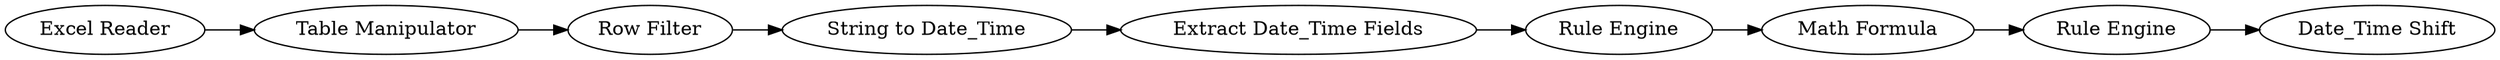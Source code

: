 digraph {
	6 -> 5
	5 -> 3
	1 -> 4
	8 -> 9
	3 -> 8
	9 -> 11
	11 -> 12
	4 -> 6
	5 [label="String to Date_Time"]
	1 [label="Excel Reader"]
	9 [label="Math Formula"]
	11 [label="Rule Engine"]
	4 [label="Table Manipulator"]
	6 [label="Row Filter"]
	8 [label="Rule Engine"]
	3 [label="Extract Date_Time Fields"]
	12 [label="Date_Time Shift"]
	rankdir=LR
}
